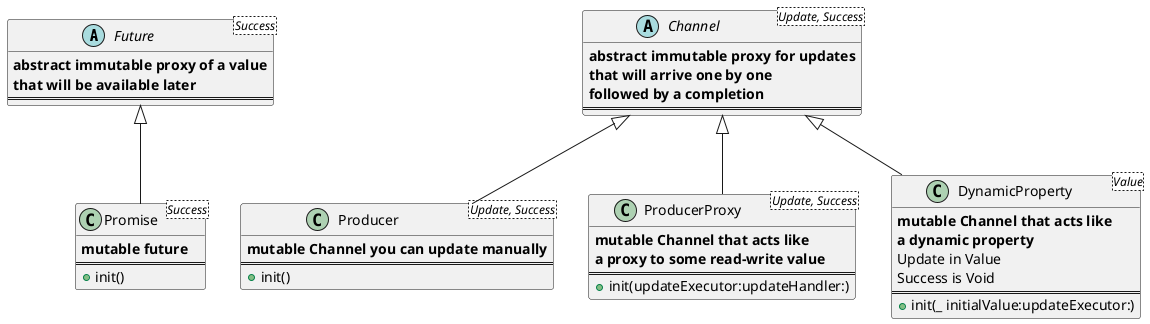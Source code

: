 
@startuml

abstract class Future<Success> {
    **abstract immutable proxy of a value**
    **that will be available later**
    ===
}

class Promise<Success> {
    **mutable future**
    ===
    + init()
}

abstract class Channel<Update, Success> {
    **abstract immutable proxy for updates**
    **that will arrive one by one**
    **followed by a completion**
    ===
}

class Producer<Update, Success> {
    **mutable Channel you can update manually**
    ===
    + init()
}

class ProducerProxy<Update, Success> {
    **mutable Channel that acts like**
    **a proxy to some read-write value**
    ===
    + init(updateExecutor:updateHandler:)
}

class DynamicProperty<Value> {
    **mutable Channel that acts like**
    **a dynamic property**
    Update in Value
    Success is Void
    ===
    + init(_ initialValue:updateExecutor:)
}

Future <|-- Promise
Channel <|-- DynamicProperty
Channel <|-- Producer
Channel <|-- ProducerProxy

@enduml
